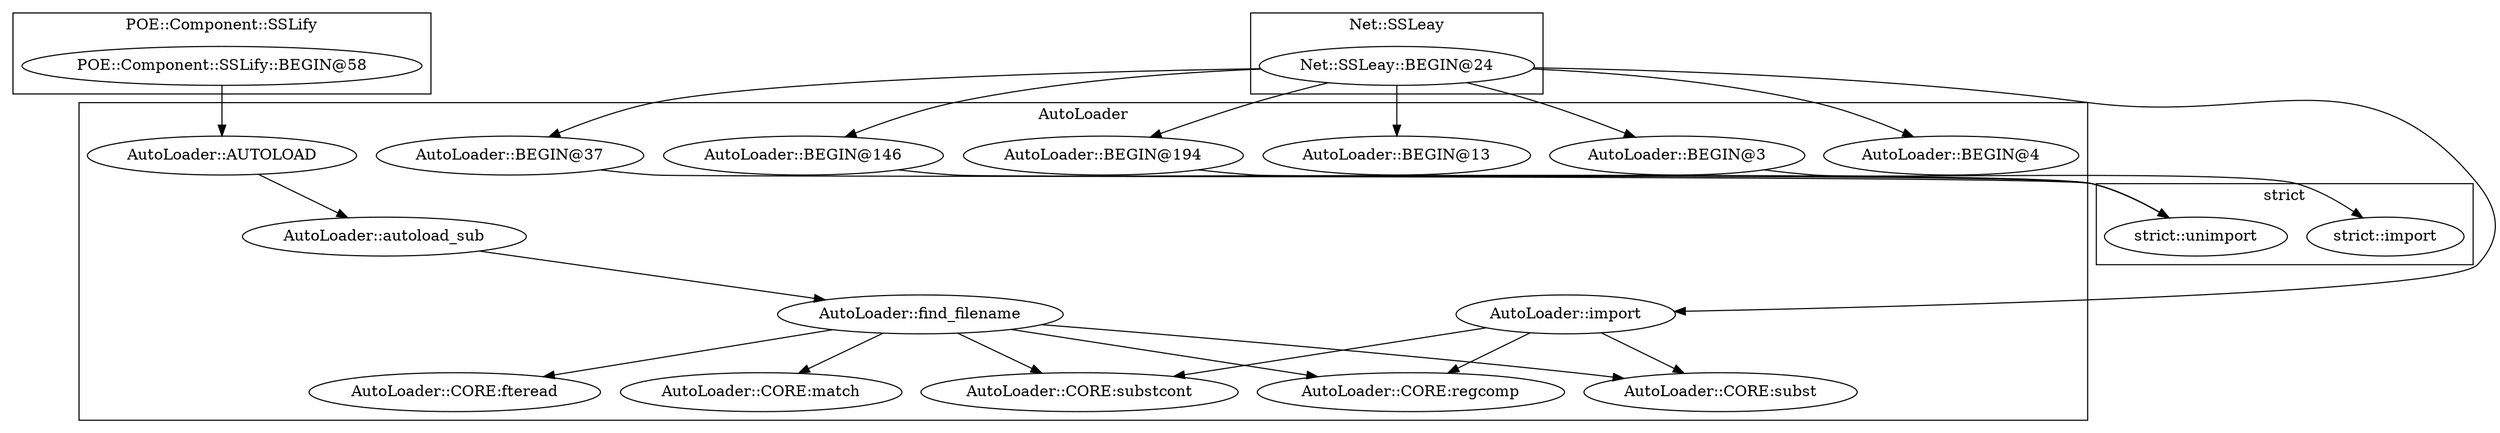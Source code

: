 digraph {
graph [overlap=false]
subgraph cluster_Net_SSLeay {
	label="Net::SSLeay";
	"Net::SSLeay::BEGIN@24";
}
subgraph cluster_AutoLoader {
	label="AutoLoader";
	"AutoLoader::BEGIN@194";
	"AutoLoader::find_filename";
	"AutoLoader::CORE:fteread";
	"AutoLoader::autoload_sub";
	"AutoLoader::BEGIN@13";
	"AutoLoader::AUTOLOAD";
	"AutoLoader::CORE:substcont";
	"AutoLoader::CORE:match";
	"AutoLoader::BEGIN@146";
	"AutoLoader::BEGIN@3";
	"AutoLoader::BEGIN@37";
	"AutoLoader::CORE:regcomp";
	"AutoLoader::BEGIN@4";
	"AutoLoader::CORE:subst";
	"AutoLoader::import";
}
subgraph cluster_strict {
	label="strict";
	"strict::unimport";
	"strict::import";
}
subgraph cluster_POE_Component_SSLify {
	label="POE::Component::SSLify";
	"POE::Component::SSLify::BEGIN@58";
}
"POE::Component::SSLify::BEGIN@58" -> "AutoLoader::AUTOLOAD";
"AutoLoader::find_filename" -> "AutoLoader::CORE:subst";
"AutoLoader::import" -> "AutoLoader::CORE:subst";
"Net::SSLeay::BEGIN@24" -> "AutoLoader::import";
"Net::SSLeay::BEGIN@24" -> "AutoLoader::BEGIN@3";
"AutoLoader::BEGIN@3" -> "strict::import";
"Net::SSLeay::BEGIN@24" -> "AutoLoader::BEGIN@4";
"AutoLoader::autoload_sub" -> "AutoLoader::find_filename";
"AutoLoader::AUTOLOAD" -> "AutoLoader::autoload_sub";
"AutoLoader::find_filename" -> "AutoLoader::CORE:regcomp";
"AutoLoader::import" -> "AutoLoader::CORE:regcomp";
"AutoLoader::find_filename" -> "AutoLoader::CORE:substcont";
"AutoLoader::import" -> "AutoLoader::CORE:substcont";
"Net::SSLeay::BEGIN@24" -> "AutoLoader::BEGIN@37";
"AutoLoader::BEGIN@37" -> "strict::unimport";
"AutoLoader::BEGIN@146" -> "strict::unimport";
"AutoLoader::BEGIN@194" -> "strict::unimport";
"Net::SSLeay::BEGIN@24" -> "AutoLoader::BEGIN@13";
"AutoLoader::find_filename" -> "AutoLoader::CORE:fteread";
"Net::SSLeay::BEGIN@24" -> "AutoLoader::BEGIN@146";
"Net::SSLeay::BEGIN@24" -> "AutoLoader::BEGIN@194";
"AutoLoader::find_filename" -> "AutoLoader::CORE:match";
}
